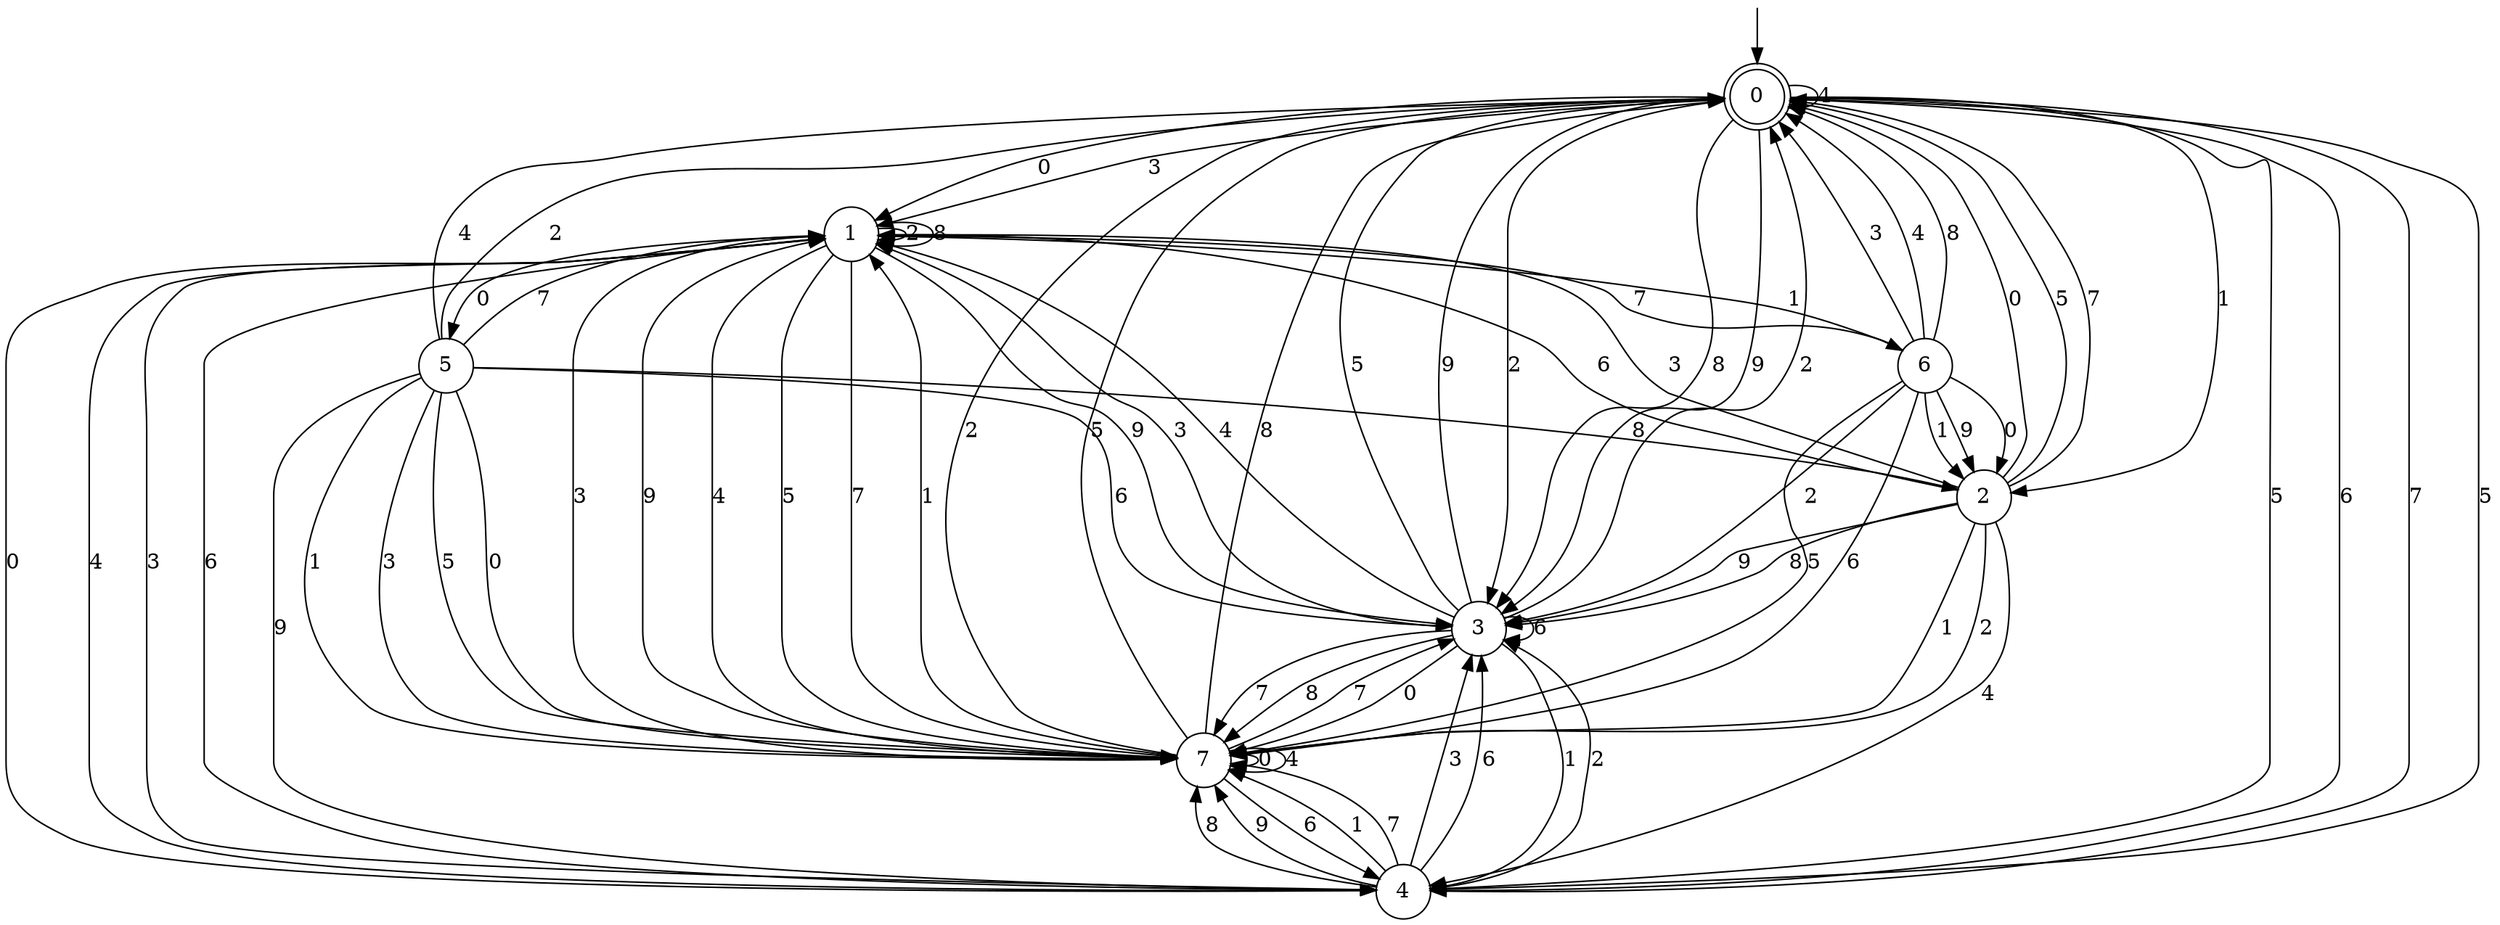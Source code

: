digraph g {

	s0 [shape="doublecircle" label="0"];
	s1 [shape="circle" label="1"];
	s2 [shape="circle" label="2"];
	s3 [shape="circle" label="3"];
	s4 [shape="circle" label="4"];
	s5 [shape="circle" label="5"];
	s6 [shape="circle" label="6"];
	s7 [shape="circle" label="7"];
	s0 -> s1 [label="0"];
	s0 -> s2 [label="1"];
	s0 -> s3 [label="2"];
	s0 -> s1 [label="3"];
	s0 -> s0 [label="4"];
	s0 -> s4 [label="5"];
	s0 -> s4 [label="6"];
	s0 -> s4 [label="7"];
	s0 -> s3 [label="8"];
	s0 -> s3 [label="9"];
	s1 -> s5 [label="0"];
	s1 -> s6 [label="1"];
	s1 -> s1 [label="2"];
	s1 -> s4 [label="3"];
	s1 -> s7 [label="4"];
	s1 -> s7 [label="5"];
	s1 -> s4 [label="6"];
	s1 -> s7 [label="7"];
	s1 -> s1 [label="8"];
	s1 -> s3 [label="9"];
	s2 -> s0 [label="0"];
	s2 -> s7 [label="1"];
	s2 -> s7 [label="2"];
	s2 -> s1 [label="3"];
	s2 -> s4 [label="4"];
	s2 -> s0 [label="5"];
	s2 -> s1 [label="6"];
	s2 -> s0 [label="7"];
	s2 -> s3 [label="8"];
	s2 -> s3 [label="9"];
	s3 -> s7 [label="0"];
	s3 -> s4 [label="1"];
	s3 -> s0 [label="2"];
	s3 -> s1 [label="3"];
	s3 -> s1 [label="4"];
	s3 -> s0 [label="5"];
	s3 -> s3 [label="6"];
	s3 -> s7 [label="7"];
	s3 -> s7 [label="8"];
	s3 -> s0 [label="9"];
	s4 -> s1 [label="0"];
	s4 -> s7 [label="1"];
	s4 -> s3 [label="2"];
	s4 -> s3 [label="3"];
	s4 -> s1 [label="4"];
	s4 -> s0 [label="5"];
	s4 -> s3 [label="6"];
	s4 -> s7 [label="7"];
	s4 -> s7 [label="8"];
	s4 -> s7 [label="9"];
	s5 -> s7 [label="0"];
	s5 -> s7 [label="1"];
	s5 -> s0 [label="2"];
	s5 -> s7 [label="3"];
	s5 -> s0 [label="4"];
	s5 -> s7 [label="5"];
	s5 -> s3 [label="6"];
	s5 -> s1 [label="7"];
	s5 -> s2 [label="8"];
	s5 -> s4 [label="9"];
	s6 -> s2 [label="0"];
	s6 -> s2 [label="1"];
	s6 -> s3 [label="2"];
	s6 -> s0 [label="3"];
	s6 -> s0 [label="4"];
	s6 -> s7 [label="5"];
	s6 -> s7 [label="6"];
	s6 -> s1 [label="7"];
	s6 -> s0 [label="8"];
	s6 -> s2 [label="9"];
	s7 -> s7 [label="0"];
	s7 -> s1 [label="1"];
	s7 -> s0 [label="2"];
	s7 -> s1 [label="3"];
	s7 -> s7 [label="4"];
	s7 -> s0 [label="5"];
	s7 -> s4 [label="6"];
	s7 -> s3 [label="7"];
	s7 -> s0 [label="8"];
	s7 -> s1 [label="9"];

__start0 [label="" shape="none" width="0" height="0"];
__start0 -> s0;

}
